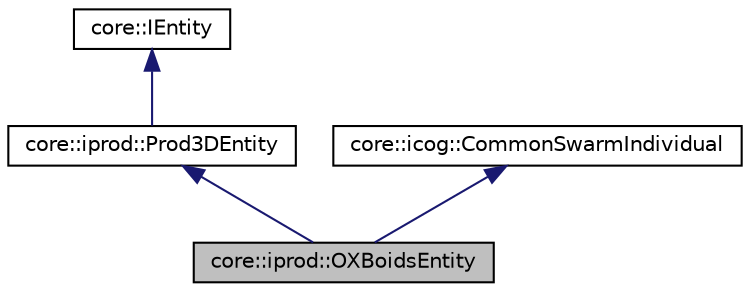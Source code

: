 digraph "core::iprod::OXBoidsEntity"
{
  edge [fontname="Helvetica",fontsize="10",labelfontname="Helvetica",labelfontsize="10"];
  node [fontname="Helvetica",fontsize="10",shape=record];
  Node1 [label="core::iprod::OXBoidsEntity",height=0.2,width=0.4,color="black", fillcolor="grey75", style="filled" fontcolor="black"];
  Node2 -> Node1 [dir="back",color="midnightblue",fontsize="10",style="solid",fontname="Helvetica"];
  Node2 [label="core::iprod::Prod3DEntity",height=0.2,width=0.4,color="black", fillcolor="white", style="filled",URL="$classcore_1_1iprod_1_1_prod3_d_entity.html"];
  Node3 -> Node2 [dir="back",color="midnightblue",fontsize="10",style="solid",fontname="Helvetica"];
  Node3 [label="core::IEntity",height=0.2,width=0.4,color="black", fillcolor="white", style="filled",URL="$classcore_1_1_i_entity.html"];
  Node4 -> Node1 [dir="back",color="midnightblue",fontsize="10",style="solid",fontname="Helvetica"];
  Node4 [label="core::icog::CommonSwarmIndividual",height=0.2,width=0.4,color="black", fillcolor="white", style="filled",URL="$classcore_1_1icog_1_1_common_swarm_individual.html"];
}
